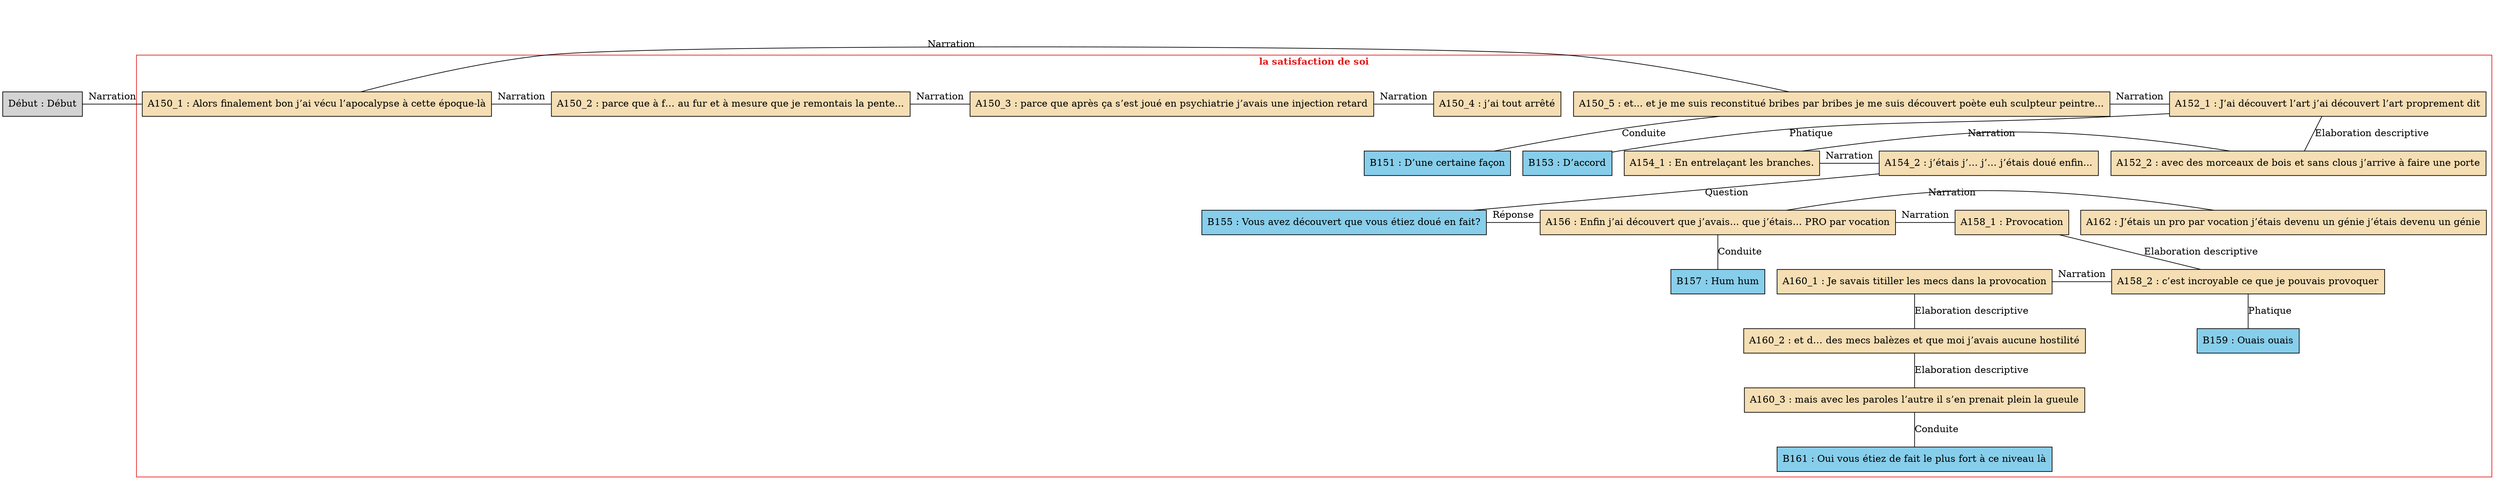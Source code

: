 digraph E07 {
	node [shape=box style=filled]
	newrank=true
	zero [style=invis]
	"Début" [label="Début : Début"]
	A150_1 [label="A150_1 : Alors finalement bon j’ai vécu l’apocalypse à cette époque-là" fillcolor=wheat]
	A150_2 [label="A150_2 : parce que à f… au fur et à mesure que je remontais la pente..." fillcolor=wheat]
	A150_3 [label="A150_3 : parce que après ça s’est joué en psychiatrie j’avais une injection retard" fillcolor=wheat]
	A150_4 [label="A150_4 : j’ai tout arrêté" fillcolor=wheat]
	A150_5 [label="A150_5 : et... et je me suis reconstitué bribes par bribes je me suis découvert poète euh sculpteur peintre..." fillcolor=wheat]
	B151 [label="B151 : D’une certaine façon" fillcolor=skyblue]
	A152_1 [label="A152_1 : J’ai découvert l’art j’ai découvert l’art proprement dit" fillcolor=wheat]
	A152_2 [label="A152_2 : avec des morceaux de bois et sans clous j’arrive à faire une porte" fillcolor=wheat]
	B153 [label="B153 : D’accord" fillcolor=skyblue]
	A154_1 [label="A154_1 : En entrelaçant les branches." fillcolor=wheat]
	A154_2 [label="A154_2 : j’étais j’… j’… j’étais doué enfin..." fillcolor=wheat]
	B155 [label="B155 : Vous avez découvert que vous étiez doué en fait?" fillcolor=skyblue]
	A156 [label="A156 : Enfin j’ai découvert que j’avais... que j’étais... PRO par vocation" fillcolor=wheat]
	B157 [label="B157 : Hum hum" fillcolor=skyblue]
	A158_1 [label="A158_1 : Provocation" fillcolor=wheat]
	A158_2 [label="A158_2 : c’est incroyable ce que je pouvais provoquer" fillcolor=wheat]
	B159 [label="B159 : Ouais ouais" fillcolor=skyblue]
	A160_1 [label="A160_1 : Je savais titiller les mecs dans la provocation" fillcolor=wheat]
	A160_2 [label="A160_2 : et d… des mecs balèzes et que moi j’avais aucune hostilité" fillcolor=wheat]
	A160_3 [label="A160_3 : mais avec les paroles l’autre il s’en prenait plein la gueule" fillcolor=wheat]
	B161 [label="B161 : Oui vous étiez de fait le plus fort à ce niveau là" fillcolor=skyblue]
	A162 [label="A162 : J’étais un pro par vocation j’étais devenu un génie j’étais devenu un génie" fillcolor=wheat]
	zero -> "Début" [label="" style=invis]
	zero -> A150_1 [style=invis weight=1]
	"Début" -> A150_1 [label=Narration constraint=false dir=none]
	zero -> A150_2 [style=invis weight=1]
	A150_1 -> A150_2 [label=Narration constraint=false dir=none]
	zero -> A150_3 [style=invis weight=1]
	A150_2 -> A150_3 [label=Narration constraint=false dir=none]
	zero -> A150_4 [style=invis weight=1]
	A150_3 -> A150_4 [label=Narration constraint=false dir=none]
	zero -> A150_5 [style=invis weight=1]
	A150_1 -> A150_5 [label=Narration constraint=false dir=none]
	A150_5 -> B151 [label=Conduite dir=none weight=2]
	zero -> A152_1 [style=invis weight=1]
	A150_5 -> A152_1 [label=Narration constraint=false dir=none]
	A152_1 -> A152_2 [label="Elaboration descriptive" dir=none weight=2]
	A152_1 -> B153 [label=Phatique dir=none weight=2]
	A152_1 -> A154_1 [style=invis weight=1]
	A152_2 -> A154_1 [label=Narration constraint=false dir=none]
	A152_1 -> A154_2 [style=invis weight=1]
	A154_1 -> A154_2 [label=Narration constraint=false dir=none]
	A154_2 -> B155 [label=Question dir=none weight=2]
	A154_2 -> A156 [style=invis weight=1]
	B155 -> A156 [label="Réponse" constraint=false dir=none]
	A156 -> B157 [label=Conduite dir=none weight=2]
	A154_2 -> A158_1 [style=invis weight=1]
	A156 -> A158_1 [label=Narration constraint=false dir=none]
	A158_1 -> A158_2 [label="Elaboration descriptive" dir=none weight=2]
	A158_2 -> B159 [label=Phatique dir=none weight=2]
	A158_1 -> A160_1 [style=invis weight=1]
	A158_2 -> A160_1 [label=Narration constraint=false dir=none]
	A160_1 -> A160_2 [label="Elaboration descriptive" dir=none weight=2]
	A160_2 -> A160_3 [label="Elaboration descriptive" dir=none weight=2]
	A160_3 -> B161 [label=Conduite dir=none weight=2]
	A154_2 -> A162 [style=invis weight=1]
	A156 -> A162 [label=Narration constraint=false dir=none]
	subgraph cluster_1 {
		label=<<B>la satisfaction de soi</B>>
		colorscheme=set19
		color=1
		fontcolor=1
		A150_1
		A150_2
		A150_3
		A150_4
		A150_5
		B151
		A152_1
		A152_2
		B153
		A154_1
		A154_2
		B155
		A156
		B157
		A158_1
		A158_2
		B159
		A160_1
		A160_2
		A160_3
		B161
		A162
	}
}
